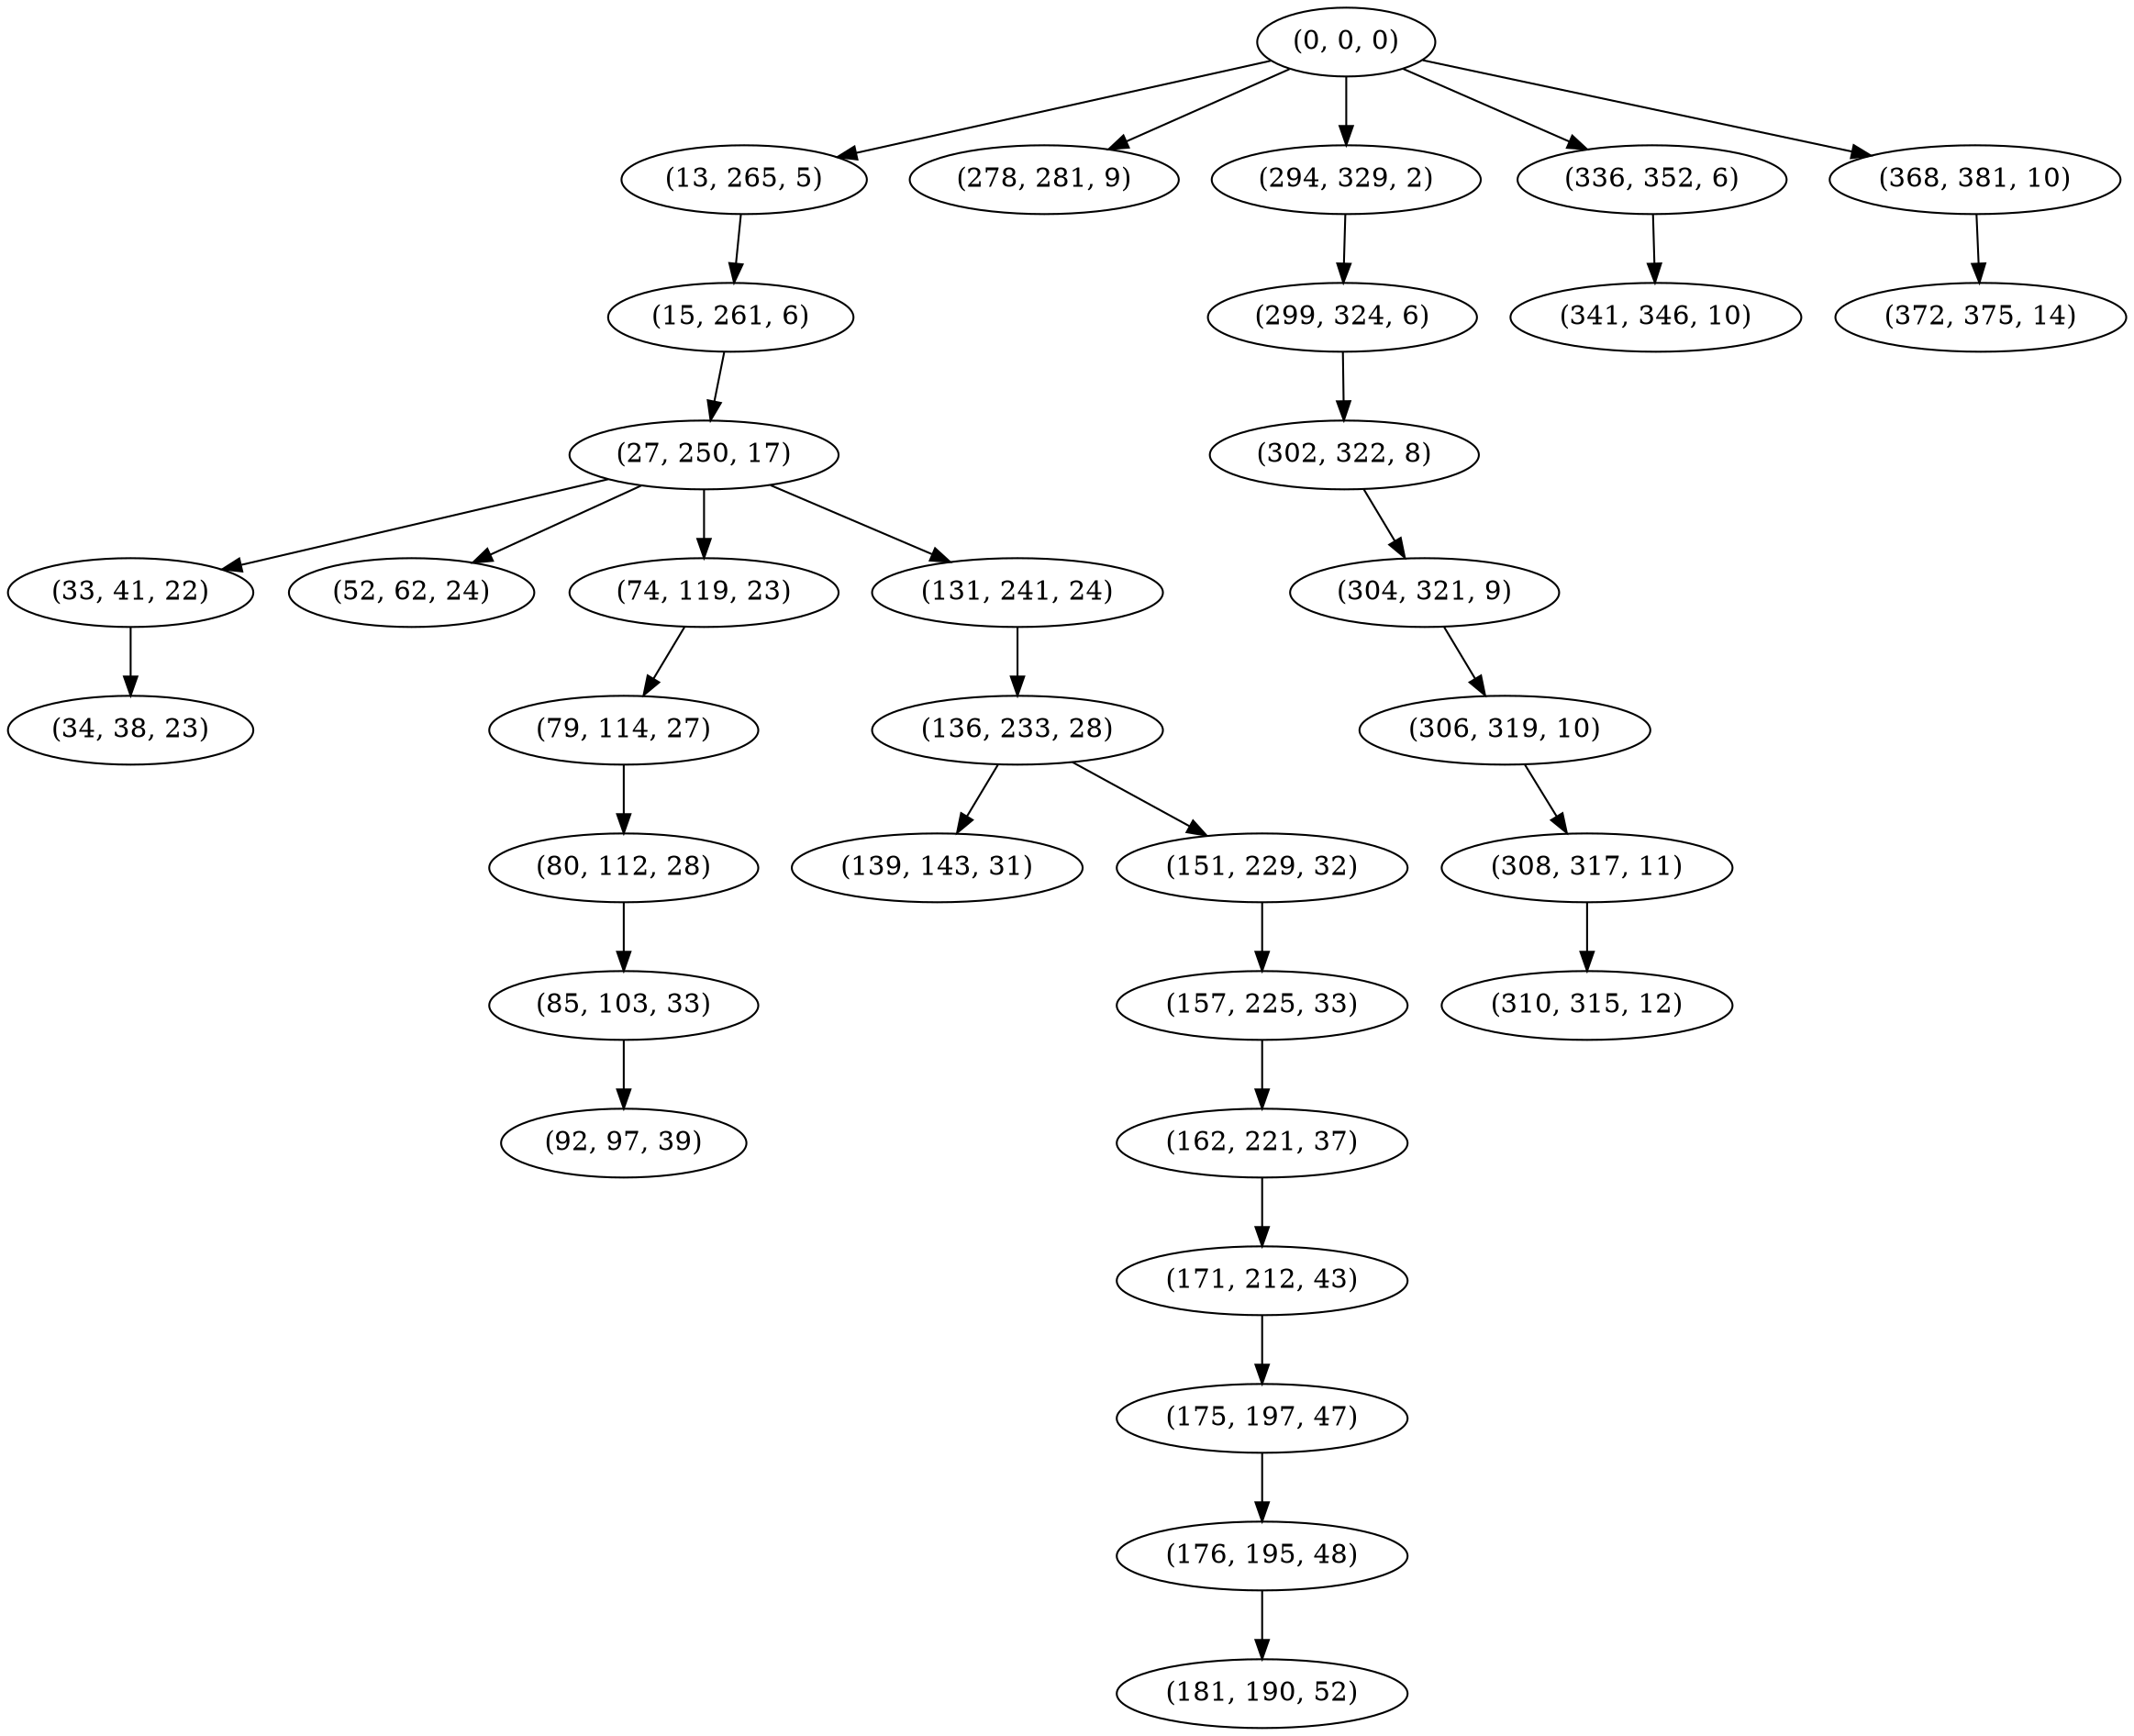 digraph tree {
    "(0, 0, 0)";
    "(13, 265, 5)";
    "(15, 261, 6)";
    "(27, 250, 17)";
    "(33, 41, 22)";
    "(34, 38, 23)";
    "(52, 62, 24)";
    "(74, 119, 23)";
    "(79, 114, 27)";
    "(80, 112, 28)";
    "(85, 103, 33)";
    "(92, 97, 39)";
    "(131, 241, 24)";
    "(136, 233, 28)";
    "(139, 143, 31)";
    "(151, 229, 32)";
    "(157, 225, 33)";
    "(162, 221, 37)";
    "(171, 212, 43)";
    "(175, 197, 47)";
    "(176, 195, 48)";
    "(181, 190, 52)";
    "(278, 281, 9)";
    "(294, 329, 2)";
    "(299, 324, 6)";
    "(302, 322, 8)";
    "(304, 321, 9)";
    "(306, 319, 10)";
    "(308, 317, 11)";
    "(310, 315, 12)";
    "(336, 352, 6)";
    "(341, 346, 10)";
    "(368, 381, 10)";
    "(372, 375, 14)";
    "(0, 0, 0)" -> "(13, 265, 5)";
    "(0, 0, 0)" -> "(278, 281, 9)";
    "(0, 0, 0)" -> "(294, 329, 2)";
    "(0, 0, 0)" -> "(336, 352, 6)";
    "(0, 0, 0)" -> "(368, 381, 10)";
    "(13, 265, 5)" -> "(15, 261, 6)";
    "(15, 261, 6)" -> "(27, 250, 17)";
    "(27, 250, 17)" -> "(33, 41, 22)";
    "(27, 250, 17)" -> "(52, 62, 24)";
    "(27, 250, 17)" -> "(74, 119, 23)";
    "(27, 250, 17)" -> "(131, 241, 24)";
    "(33, 41, 22)" -> "(34, 38, 23)";
    "(74, 119, 23)" -> "(79, 114, 27)";
    "(79, 114, 27)" -> "(80, 112, 28)";
    "(80, 112, 28)" -> "(85, 103, 33)";
    "(85, 103, 33)" -> "(92, 97, 39)";
    "(131, 241, 24)" -> "(136, 233, 28)";
    "(136, 233, 28)" -> "(139, 143, 31)";
    "(136, 233, 28)" -> "(151, 229, 32)";
    "(151, 229, 32)" -> "(157, 225, 33)";
    "(157, 225, 33)" -> "(162, 221, 37)";
    "(162, 221, 37)" -> "(171, 212, 43)";
    "(171, 212, 43)" -> "(175, 197, 47)";
    "(175, 197, 47)" -> "(176, 195, 48)";
    "(176, 195, 48)" -> "(181, 190, 52)";
    "(294, 329, 2)" -> "(299, 324, 6)";
    "(299, 324, 6)" -> "(302, 322, 8)";
    "(302, 322, 8)" -> "(304, 321, 9)";
    "(304, 321, 9)" -> "(306, 319, 10)";
    "(306, 319, 10)" -> "(308, 317, 11)";
    "(308, 317, 11)" -> "(310, 315, 12)";
    "(336, 352, 6)" -> "(341, 346, 10)";
    "(368, 381, 10)" -> "(372, 375, 14)";
}
